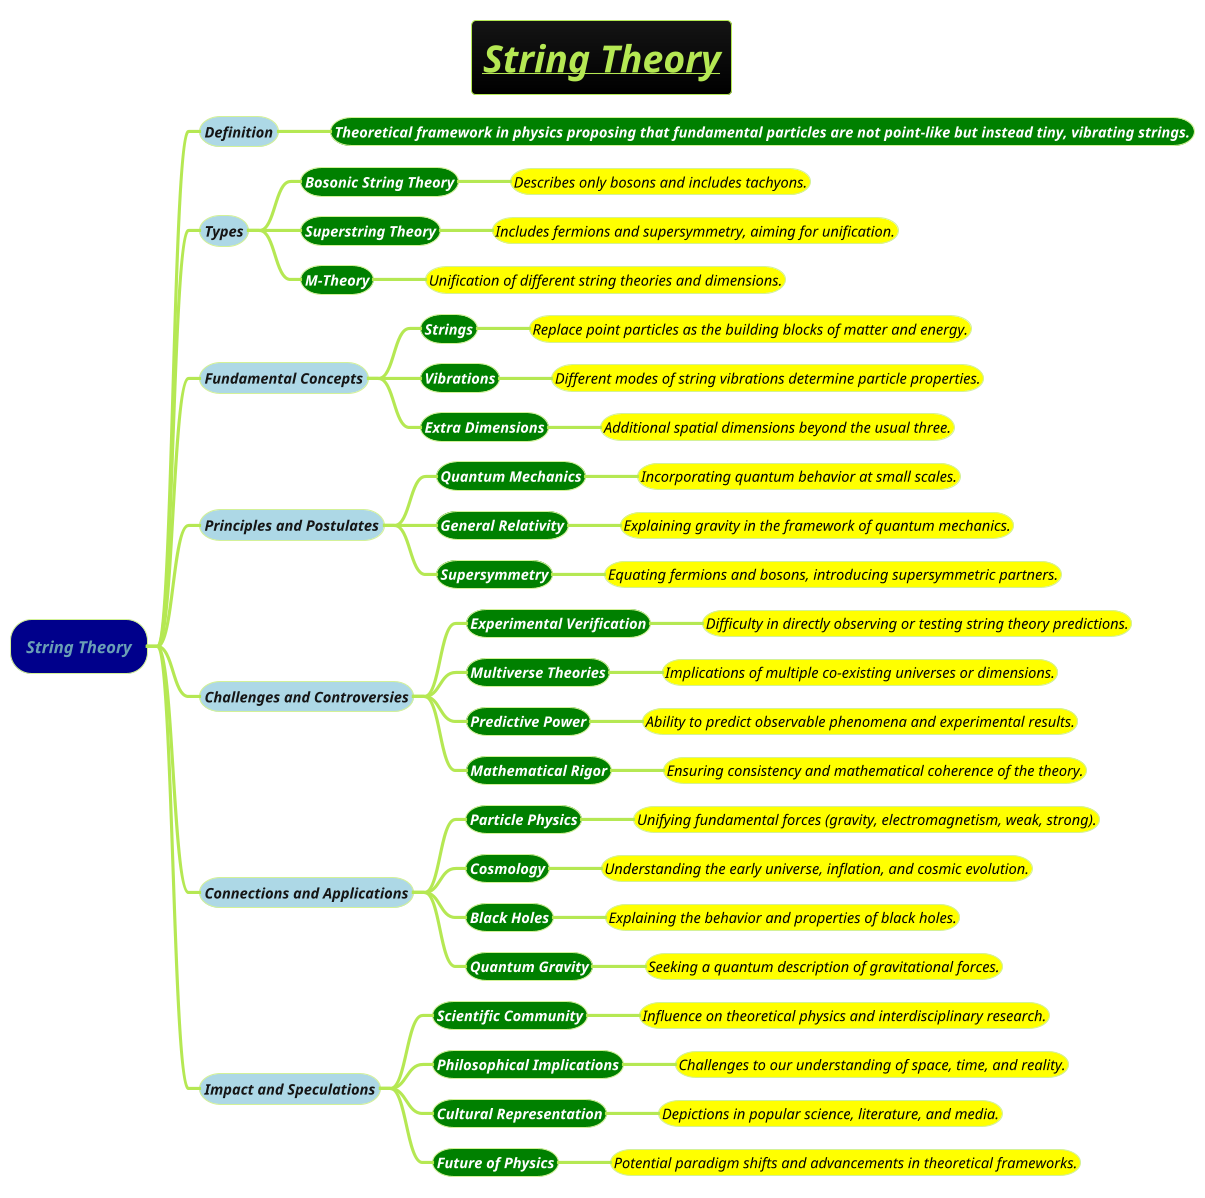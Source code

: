 @startmindmap
title =<i><b><u>String Theory
!theme hacker

*[#darkblue] <i>String Theory
**[#lightblue] <i><color #blac><size:14>Definition
***[#green] <b><i><color #white><size:14>Theoretical framework in physics proposing that fundamental particles are not point-like but instead tiny, vibrating strings.
**[#lightblue] <i><color #blac><size:14>Types
***[#green] <b><i><color #white><size:14>Bosonic String Theory
****[#yellow] <i><color #black><size:14>Describes only bosons and includes tachyons.
***[#green] <b><i><color #white><size:14>Superstring Theory
****[#yellow] <i><color #black><size:14>Includes fermions and supersymmetry, aiming for unification.
***[#green] <b><i><color #white><size:14>M-Theory
****[#yellow] <i><color #black><size:14>Unification of different string theories and dimensions.
**[#lightblue] <i><color #blac><size:14>Fundamental Concepts
***[#green] <b><i><color #white><size:14>Strings
****[#yellow] <i><color #black><size:14>Replace point particles as the building blocks of matter and energy.
***[#green] <b><i><color #white><size:14>Vibrations
****[#yellow] <i><color #black><size:14>Different modes of string vibrations determine particle properties.
***[#green] <b><i><color #white><size:14>Extra Dimensions
****[#yellow] <i><color #black><size:14>Additional spatial dimensions beyond the usual three.
**[#lightblue] <i><color #blac><size:14>Principles and Postulates
***[#green] <b><i><color #white><size:14>Quantum Mechanics
****[#yellow] <i><color #black><size:14>Incorporating quantum behavior at small scales.
***[#green] <b><i><color #white><size:14>General Relativity
****[#yellow] <i><color #black><size:14>Explaining gravity in the framework of quantum mechanics.
***[#green] <b><i><color #white><size:14>Supersymmetry
****[#yellow] <i><color #black><size:14>Equating fermions and bosons, introducing supersymmetric partners.
**[#lightblue] <i><color #blac><size:14>Challenges and Controversies
***[#green] <b><i><color #white><size:14>Experimental Verification
****[#yellow] <i><color #black><size:14>Difficulty in directly observing or testing string theory predictions.
***[#green] <b><i><color #white><size:14>Multiverse Theories
****[#yellow] <i><color #black><size:14>Implications of multiple co-existing universes or dimensions.
***[#green] <b><i><color #white><size:14>Predictive Power
****[#yellow] <i><color #black><size:14>Ability to predict observable phenomena and experimental results.
***[#green] <b><i><color #white><size:14>Mathematical Rigor
****[#yellow] <i><color #black><size:14>Ensuring consistency and mathematical coherence of the theory.
**[#lightblue] <i><color #blac><size:14>Connections and Applications
***[#green] <b><i><color #white><size:14>Particle Physics
****[#yellow] <i><color #black><size:14>Unifying fundamental forces (gravity, electromagnetism, weak, strong).
***[#green] <b><i><color #white><size:14>Cosmology
****[#yellow] <i><color #black><size:14>Understanding the early universe, inflation, and cosmic evolution.
***[#green] <b><i><color #white><size:14>Black Holes
****[#yellow] <i><color #black><size:14>Explaining the behavior and properties of black holes.
***[#green] <b><i><color #white><size:14>Quantum Gravity
****[#yellow] <i><color #black><size:14>Seeking a quantum description of gravitational forces.
**[#lightblue] <i><color #blac><size:14>Impact and Speculations
***[#green] <b><i><color #white><size:14>Scientific Community
****[#yellow] <i><color #black><size:14>Influence on theoretical physics and interdisciplinary research.
***[#green] <b><i><color #white><size:14>Philosophical Implications
****[#yellow] <i><color #black><size:14>Challenges to our understanding of space, time, and reality.
***[#green] <b><i><color #white><size:14>Cultural Representation
****[#yellow] <i><color #black><size:14>Depictions in popular science, literature, and media.
***[#green] <b><i><color #white><size:14>Future of Physics
****[#yellow] <i><color #black><size:14>Potential paradigm shifts and advancements in theoretical frameworks.

@endmindmap
